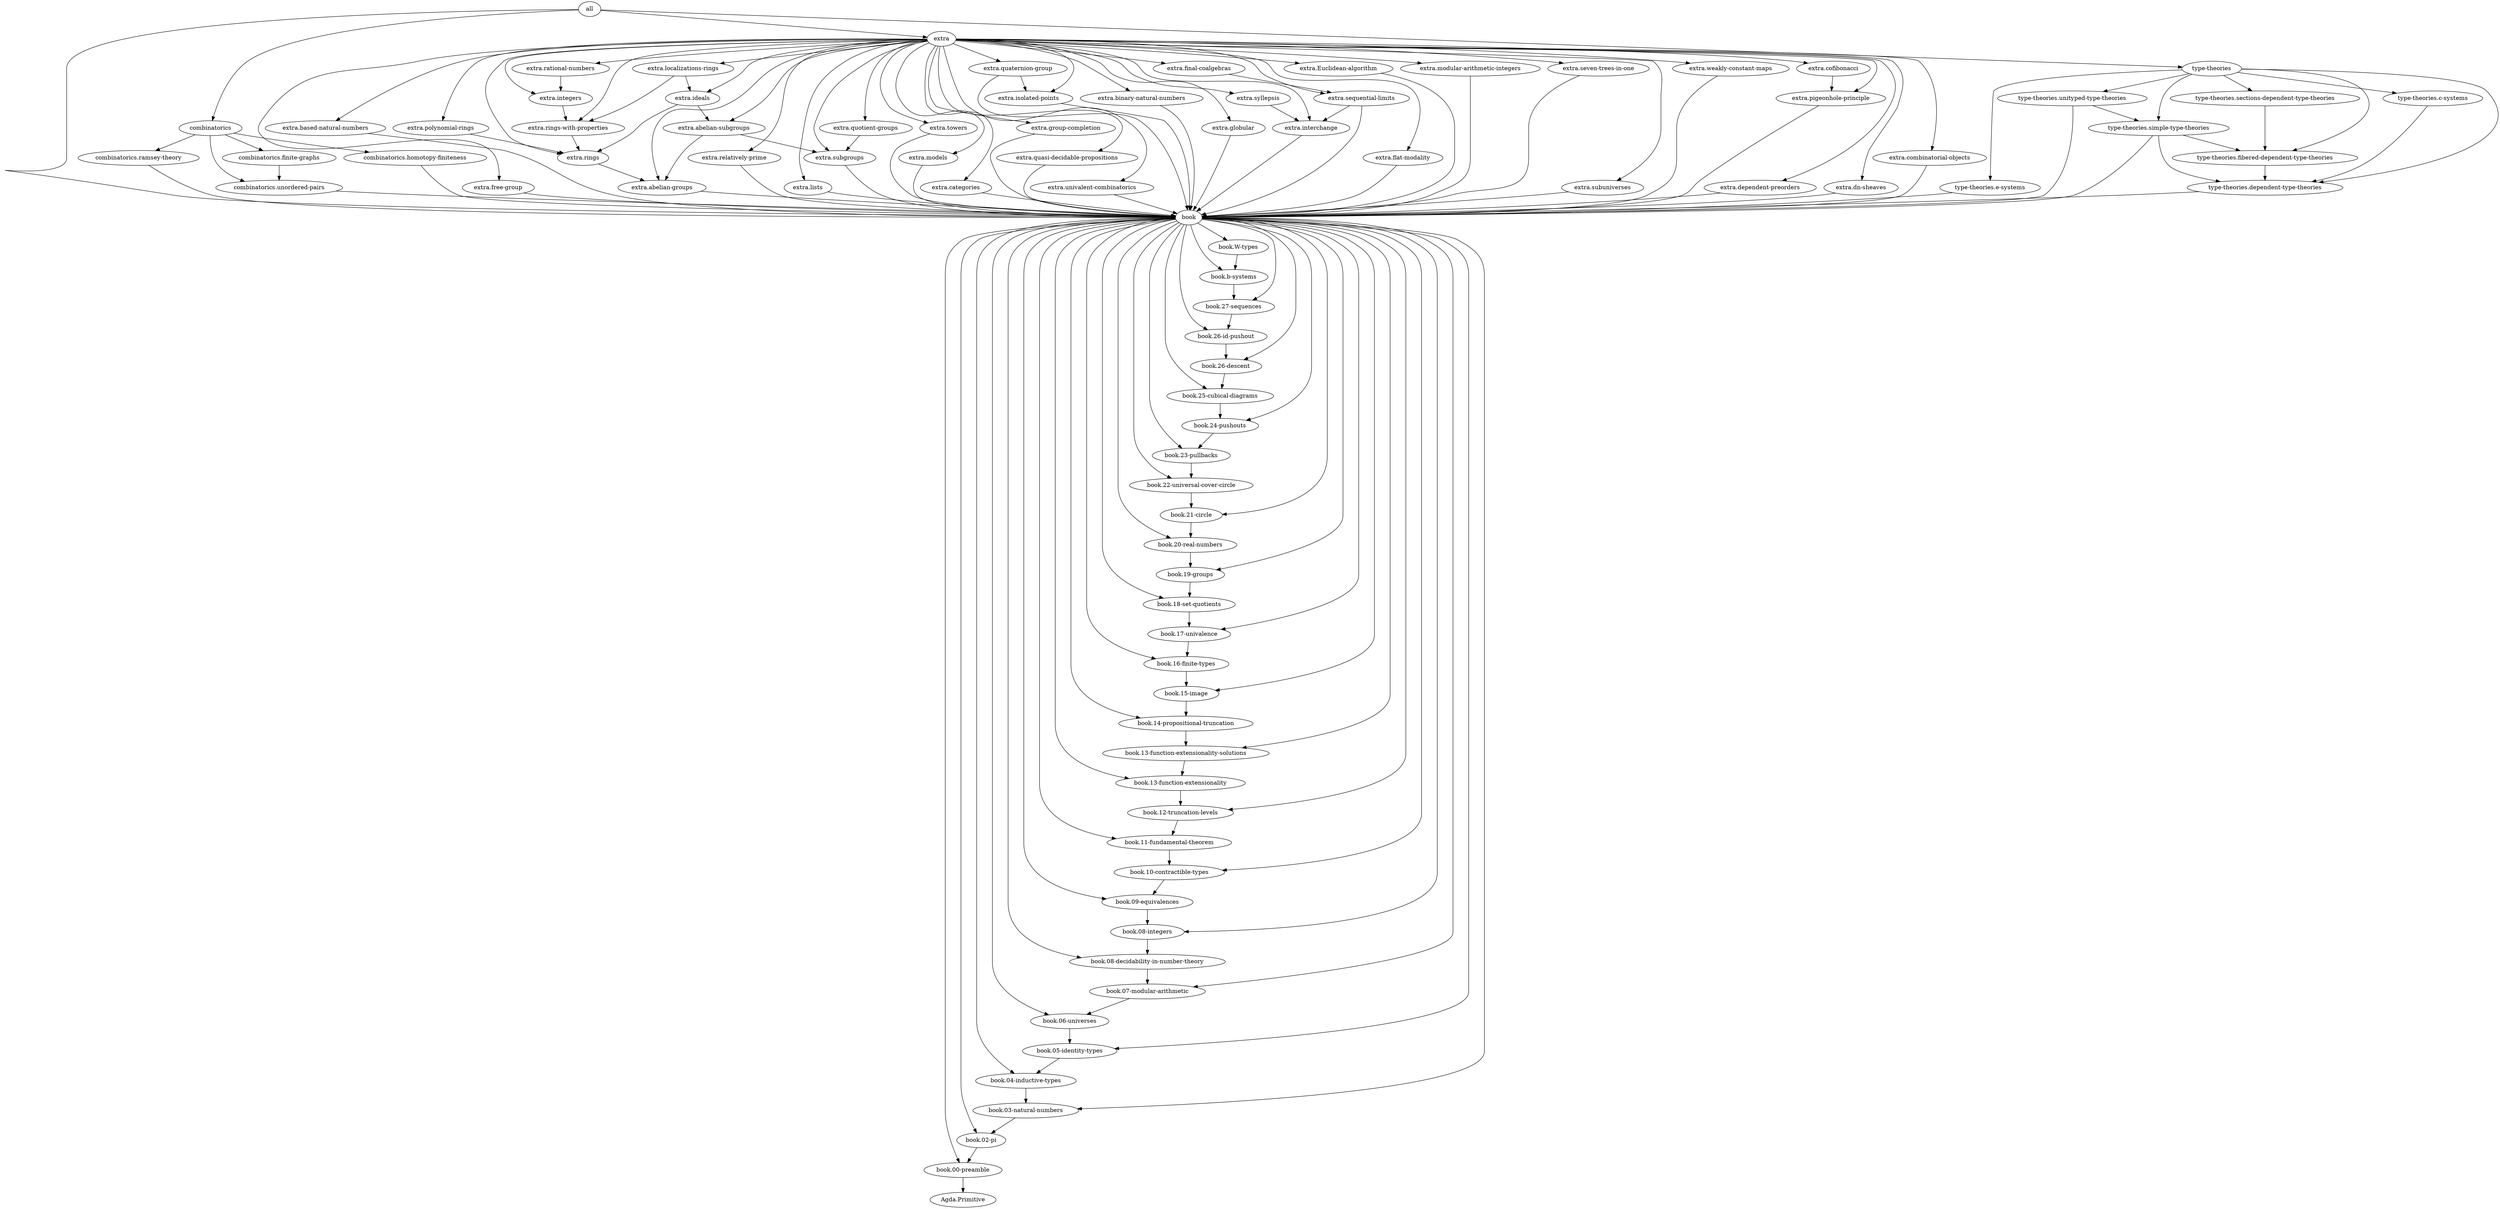 digraph dependencies {
   m44[label="extra.subuniverses"];
   m2[label="book.24-pushouts"];
   m45[label="extra.pigeonhole-principle"];
   m1[label="book"];
   m21[label="book.07-modular-arithmetic"];
   m46[label="extra.dependent-preorders"];
   m17[label="book.10-contractible-types"];
   m47[label="extra.integers"];
   m49[label="extra.rings"];
   m18[label="book.09-equivalences"];
   m35[label="type-theories"];
   m51[label="extra.dn-sheaves"];
   m9[label="book.17-univalence"];
   m48[label="extra.rings-with-properties"];
   m4[label="book.22-universal-cover-circle"];
   m36[label="type-theories.simple-type-theories"];
   m16[label="book.11-fundamental-theorem"];
   m11[label="book.15-image"];
   m52[label="extra.combinatorial-objects"];
   m10[label="book.16-finite-types"];
   m26[label="book.02-pi"];
   m15[label="book.12-truncation-levels"];
   m53[label="extra.free-group"];
   m0[label="all"];
   m54[label="extra.based-natural-numbers"];
   m50[label="extra.abelian-groups"];
   m8[label="book.18-set-quotients"];
   m55[label="extra.relatively-prime"];
   m20[label="book.08-decidability-in-number-theory"];
   m56[label="extra.final-coalgebras"];
   m37[label="type-theories.fibered-dependent-type-theories"];
   m19[label="book.08-integers"];
   m59[label="extra.cofibonacci"];
   m60[label="extra.lists"];
   m85[label="combinatorics.ramsey-theory"];
   m29[label="book.b-systems"];
   m61[label="extra.subgroups"];
   m22[label="book.06-universes"];
   m62[label="extra.towers"];
   m39[label="type-theories.unityped-type-theories"];
   m63[label="extra.models"];
   m64[label="extra.categories"];
   m65[label="extra.syllepsis"];
   m66[label="extra.group-completion"];
   m67[label="extra.quaternion-group"];
   m5[label="book.21-circle"];
   m69[label="extra.rational-numbers"];
   m32[label="book.26-descent"];
   m86[label="combinatorics.unordered-pairs"];
   m27[label="book.00-preamble"];
   m70[label="extra.quasi-decidable-propositions"];
   m40[label="type-theories.c-systems"];
   m87[label="combinatorics.finite-graphs"];
   m71[label="extra.univalent-combinatorics"];
   m12[label="book.14-propositional-truncation"];
   m28[label="Agda.Primitive"];
   m72[label="extra.binary-natural-numbers"];
   m7[label="book.19-groups"];
   m73[label="extra.globular"];
   m68[label="extra.isolated-points"];
   m74[label="extra.polynomial-rings"];
   m14[label="book.13-function-extensionality"];
   m75[label="extra.localizations-rings"];
   m58[label="extra.interchange"];
   m78[label="extra.flat-modality"];
   m79[label="extra.Euclidean-algorithm"];
   m3[label="book.23-pullbacks"];
   m43[label="extra"];
   m88[label="combinatorics.homotopy-finiteness"];
   m41[label="type-theories.e-systems"];
   m6[label="book.20-real-numbers"];
   m80[label="extra.quotient-groups"];
   m76[label="extra.ideals"];
   m30[label="book.27-sequences"];
   m33[label="book.25-cubical-diagrams"];
   m81[label="extra.modular-arithmetic-integers"];
   m24[label="book.04-inductive-types"];
   m25[label="book.03-natural-numbers"];
   m77[label="extra.abelian-subgroups"];
   m82[label="extra.seven-trees-in-one"];
   m31[label="book.26-id-pushout"];
   m34[label="book.W-types"];
   m23[label="book.05-identity-types"];
   m13[label="book.13-function-extensionality-solutions"];
   m84[label="combinatorics"];
   m38[label="type-theories.dependent-type-theories"];
   m42[label="type-theories.sections-dependent-type-theories"];
   m83[label="extra.weakly-constant-maps"];
   m57[label="extra.sequential-limits"];
   m0 -> m1;
   m0 -> m35;
   m0 -> m43;
   m0 -> m84;
   m1 -> m10;
   m1 -> m11;
   m1 -> m12;
   m1 -> m13;
   m1 -> m14;
   m1 -> m15;
   m1 -> m16;
   m1 -> m17;
   m1 -> m18;
   m1 -> m19;
   m1 -> m2;
   m1 -> m20;
   m1 -> m21;
   m1 -> m22;
   m1 -> m23;
   m1 -> m24;
   m1 -> m25;
   m1 -> m26;
   m1 -> m27;
   m1 -> m29;
   m1 -> m3;
   m1 -> m30;
   m1 -> m31;
   m1 -> m32;
   m1 -> m33;
   m1 -> m34;
   m1 -> m4;
   m1 -> m5;
   m1 -> m6;
   m1 -> m7;
   m1 -> m8;
   m1 -> m9;
   m10 -> m11;
   m11 -> m12;
   m12 -> m13;
   m13 -> m14;
   m14 -> m15;
   m15 -> m16;
   m16 -> m17;
   m17 -> m18;
   m18 -> m19;
   m19 -> m20;
   m2 -> m3;
   m20 -> m21;
   m21 -> m22;
   m22 -> m23;
   m23 -> m24;
   m24 -> m25;
   m25 -> m26;
   m26 -> m27;
   m27 -> m28;
   m29 -> m30;
   m3 -> m4;
   m30 -> m31;
   m31 -> m32;
   m32 -> m33;
   m33 -> m2;
   m34 -> m29;
   m35 -> m36;
   m35 -> m37;
   m35 -> m38;
   m35 -> m39;
   m35 -> m40;
   m35 -> m41;
   m35 -> m42;
   m36 -> m1;
   m36 -> m37;
   m36 -> m38;
   m37 -> m38;
   m38 -> m1;
   m39 -> m1;
   m39 -> m36;
   m4 -> m5;
   m40 -> m38;
   m41 -> m1;
   m42 -> m37;
   m43 -> m44;
   m43 -> m45;
   m43 -> m46;
   m43 -> m47;
   m43 -> m48;
   m43 -> m49;
   m43 -> m50;
   m43 -> m51;
   m43 -> m52;
   m43 -> m53;
   m43 -> m54;
   m43 -> m55;
   m43 -> m56;
   m43 -> m57;
   m43 -> m58;
   m43 -> m59;
   m43 -> m60;
   m43 -> m61;
   m43 -> m62;
   m43 -> m63;
   m43 -> m64;
   m43 -> m65;
   m43 -> m66;
   m43 -> m67;
   m43 -> m68;
   m43 -> m69;
   m43 -> m70;
   m43 -> m71;
   m43 -> m72;
   m43 -> m73;
   m43 -> m74;
   m43 -> m75;
   m43 -> m76;
   m43 -> m77;
   m43 -> m78;
   m43 -> m79;
   m43 -> m80;
   m43 -> m81;
   m43 -> m82;
   m43 -> m83;
   m44 -> m1;
   m45 -> m1;
   m46 -> m1;
   m47 -> m48;
   m48 -> m49;
   m49 -> m50;
   m5 -> m6;
   m50 -> m1;
   m51 -> m1;
   m52 -> m1;
   m53 -> m1;
   m54 -> m1;
   m55 -> m1;
   m56 -> m57;
   m57 -> m1;
   m57 -> m58;
   m58 -> m1;
   m59 -> m45;
   m6 -> m7;
   m60 -> m1;
   m61 -> m1;
   m62 -> m1;
   m63 -> m1;
   m64 -> m1;
   m65 -> m58;
   m66 -> m1;
   m67 -> m1;
   m67 -> m68;
   m68 -> m1;
   m69 -> m47;
   m7 -> m8;
   m70 -> m1;
   m71 -> m1;
   m72 -> m1;
   m73 -> m1;
   m74 -> m49;
   m75 -> m48;
   m75 -> m76;
   m76 -> m49;
   m76 -> m77;
   m77 -> m50;
   m77 -> m61;
   m78 -> m1;
   m79 -> m1;
   m8 -> m9;
   m80 -> m61;
   m81 -> m1;
   m82 -> m1;
   m83 -> m1;
   m84 -> m85;
   m84 -> m86;
   m84 -> m87;
   m84 -> m88;
   m85 -> m1;
   m86 -> m1;
   m87 -> m86;
   m88 -> m1;
   m9 -> m10;
}
